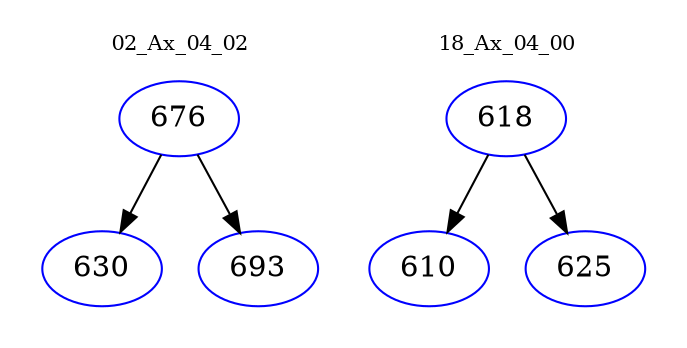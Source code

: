 digraph{
subgraph cluster_0 {
color = white
label = "02_Ax_04_02";
fontsize=10;
T0_676 [label="676", color="blue"]
T0_676 -> T0_630 [color="black"]
T0_630 [label="630", color="blue"]
T0_676 -> T0_693 [color="black"]
T0_693 [label="693", color="blue"]
}
subgraph cluster_1 {
color = white
label = "18_Ax_04_00";
fontsize=10;
T1_618 [label="618", color="blue"]
T1_618 -> T1_610 [color="black"]
T1_610 [label="610", color="blue"]
T1_618 -> T1_625 [color="black"]
T1_625 [label="625", color="blue"]
}
}
